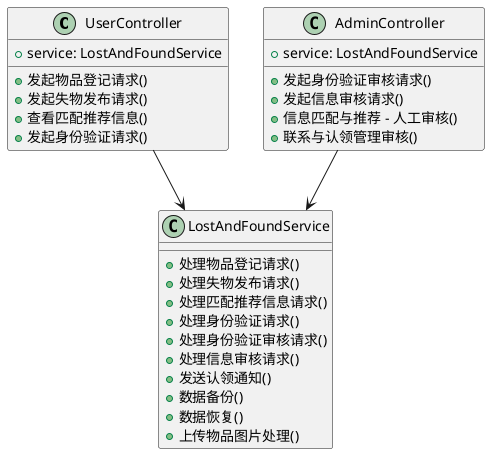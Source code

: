 ```plantuml
@startuml
class UserController {
  +service: LostAndFoundService
  +发起物品登记请求()
  +发起失物发布请求()
  +查看匹配推荐信息()
  +发起身份验证请求()
}
class AdminController {
  +service: LostAndFoundService
  +发起身份验证审核请求()
  +发起信息审核请求()
  +信息匹配与推荐 - 人工审核()
  +联系与认领管理审核()
}
class LostAndFoundService {
  +处理物品登记请求()
  +处理失物发布请求()
  +处理匹配推荐信息请求()
  +处理身份验证请求()
  +处理身份验证审核请求()
  +处理信息审核请求()
  +发送认领通知()
  +数据备份()
  +数据恢复()
  +上传物品图片处理()
}
UserController --> LostAndFoundService
AdminController --> LostAndFoundService
@enduml
```